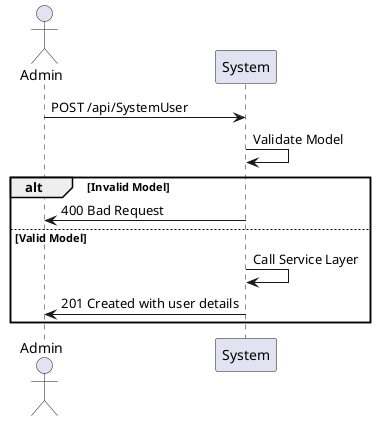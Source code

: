 
@startuml
actor Admin
participant System

Admin -> System: POST /api/SystemUser
System -> System: Validate Model
alt Invalid Model
    System -> Admin: 400 Bad Request
else Valid Model
    System -> System: Call Service Layer
    System -> Admin: 201 Created with user details
end
@enduml
